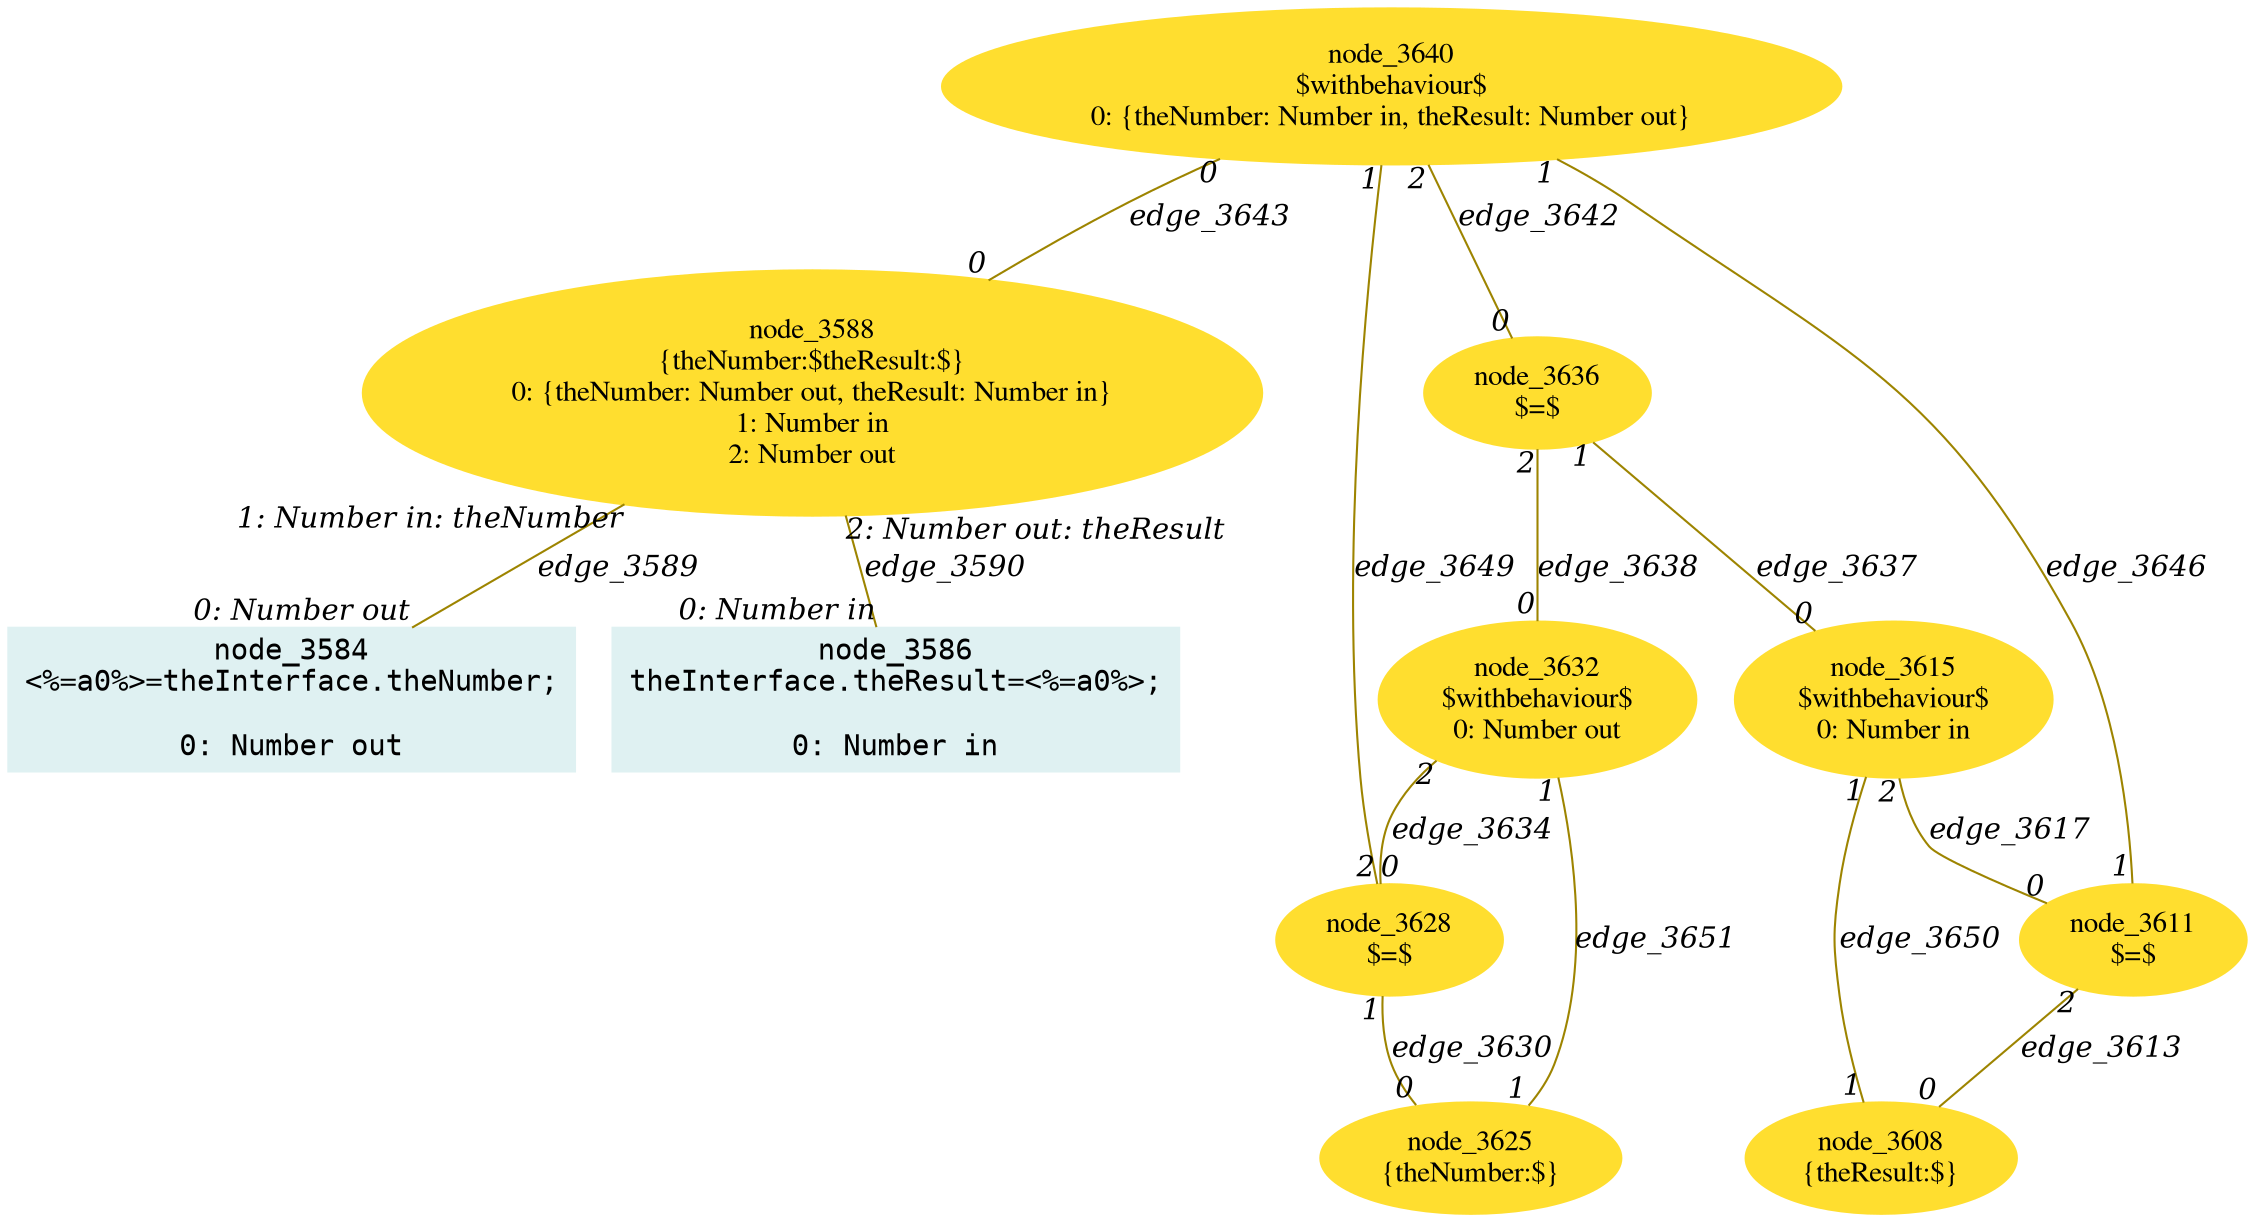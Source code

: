 digraph g{node_3584 [shape="box", style="filled", color="#dff1f2", fontname="Courier", label="node_3584
<%=a0%>=theInterface.theNumber;

0: Number out" ]
node_3586 [shape="box", style="filled", color="#dff1f2", fontname="Courier", label="node_3586
theInterface.theResult=<%=a0%>;

0: Number in" ]
node_3588 [shape="ellipse", style="filled", color="#ffde2f", fontname="Times", label="node_3588
{theNumber:$theResult:$}
0: {theNumber: Number out, theResult: Number in}
1: Number in
2: Number out" ]
node_3608 [shape="ellipse", style="filled", color="#ffde2f", fontname="Times", label="node_3608
{theResult:$}
" ]
node_3611 [shape="ellipse", style="filled", color="#ffde2f", fontname="Times", label="node_3611
$=$
" ]
node_3615 [shape="ellipse", style="filled", color="#ffde2f", fontname="Times", label="node_3615
$withbehaviour$
0: Number in" ]
node_3625 [shape="ellipse", style="filled", color="#ffde2f", fontname="Times", label="node_3625
{theNumber:$}
" ]
node_3628 [shape="ellipse", style="filled", color="#ffde2f", fontname="Times", label="node_3628
$=$
" ]
node_3632 [shape="ellipse", style="filled", color="#ffde2f", fontname="Times", label="node_3632
$withbehaviour$
0: Number out" ]
node_3636 [shape="ellipse", style="filled", color="#ffde2f", fontname="Times", label="node_3636
$=$
" ]
node_3640 [shape="ellipse", style="filled", color="#ffde2f", fontname="Times", label="node_3640
$withbehaviour$
0: {theNumber: Number in, theResult: Number out}" ]
node_3588 -> node_3584 [dir=none, arrowHead=none, fontname="Times-Italic", arrowsize=1, color="#9d8400", label="edge_3589",  headlabel="0: Number out", taillabel="1: Number in: theNumber" ]
node_3588 -> node_3586 [dir=none, arrowHead=none, fontname="Times-Italic", arrowsize=1, color="#9d8400", label="edge_3590",  headlabel="0: Number in", taillabel="2: Number out: theResult" ]
node_3611 -> node_3608 [dir=none, arrowHead=none, fontname="Times-Italic", arrowsize=1, color="#9d8400", label="edge_3613",  headlabel="0", taillabel="2" ]
node_3615 -> node_3611 [dir=none, arrowHead=none, fontname="Times-Italic", arrowsize=1, color="#9d8400", label="edge_3617",  headlabel="0", taillabel="2" ]
node_3628 -> node_3625 [dir=none, arrowHead=none, fontname="Times-Italic", arrowsize=1, color="#9d8400", label="edge_3630",  headlabel="0", taillabel="1" ]
node_3632 -> node_3628 [dir=none, arrowHead=none, fontname="Times-Italic", arrowsize=1, color="#9d8400", label="edge_3634",  headlabel="0", taillabel="2" ]
node_3636 -> node_3615 [dir=none, arrowHead=none, fontname="Times-Italic", arrowsize=1, color="#9d8400", label="edge_3637",  headlabel="0", taillabel="1" ]
node_3636 -> node_3632 [dir=none, arrowHead=none, fontname="Times-Italic", arrowsize=1, color="#9d8400", label="edge_3638",  headlabel="0", taillabel="2" ]
node_3640 -> node_3636 [dir=none, arrowHead=none, fontname="Times-Italic", arrowsize=1, color="#9d8400", label="edge_3642",  headlabel="0", taillabel="2" ]
node_3640 -> node_3588 [dir=none, arrowHead=none, fontname="Times-Italic", arrowsize=1, color="#9d8400", label="edge_3643",  headlabel="0", taillabel="0" ]
node_3640 -> node_3611 [dir=none, arrowHead=none, fontname="Times-Italic", arrowsize=1, color="#9d8400", label="edge_3646",  headlabel="1", taillabel="1" ]
node_3640 -> node_3628 [dir=none, arrowHead=none, fontname="Times-Italic", arrowsize=1, color="#9d8400", label="edge_3649",  headlabel="2", taillabel="1" ]
node_3615 -> node_3608 [dir=none, arrowHead=none, fontname="Times-Italic", arrowsize=1, color="#9d8400", label="edge_3650",  headlabel="1", taillabel="1" ]
node_3632 -> node_3625 [dir=none, arrowHead=none, fontname="Times-Italic", arrowsize=1, color="#9d8400", label="edge_3651",  headlabel="1", taillabel="1" ]
}